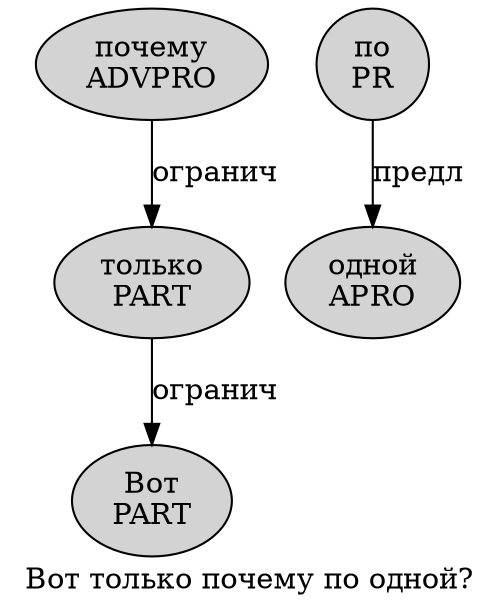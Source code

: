 digraph SENTENCE_3334 {
	graph [label="Вот только почему по одной?"]
	node [style=filled]
		0 [label="Вот
PART" color="" fillcolor=lightgray penwidth=1 shape=ellipse]
		1 [label="только
PART" color="" fillcolor=lightgray penwidth=1 shape=ellipse]
		2 [label="почему
ADVPRO" color="" fillcolor=lightgray penwidth=1 shape=ellipse]
		3 [label="по
PR" color="" fillcolor=lightgray penwidth=1 shape=ellipse]
		4 [label="одной
APRO" color="" fillcolor=lightgray penwidth=1 shape=ellipse]
			1 -> 0 [label="огранич"]
			3 -> 4 [label="предл"]
			2 -> 1 [label="огранич"]
}